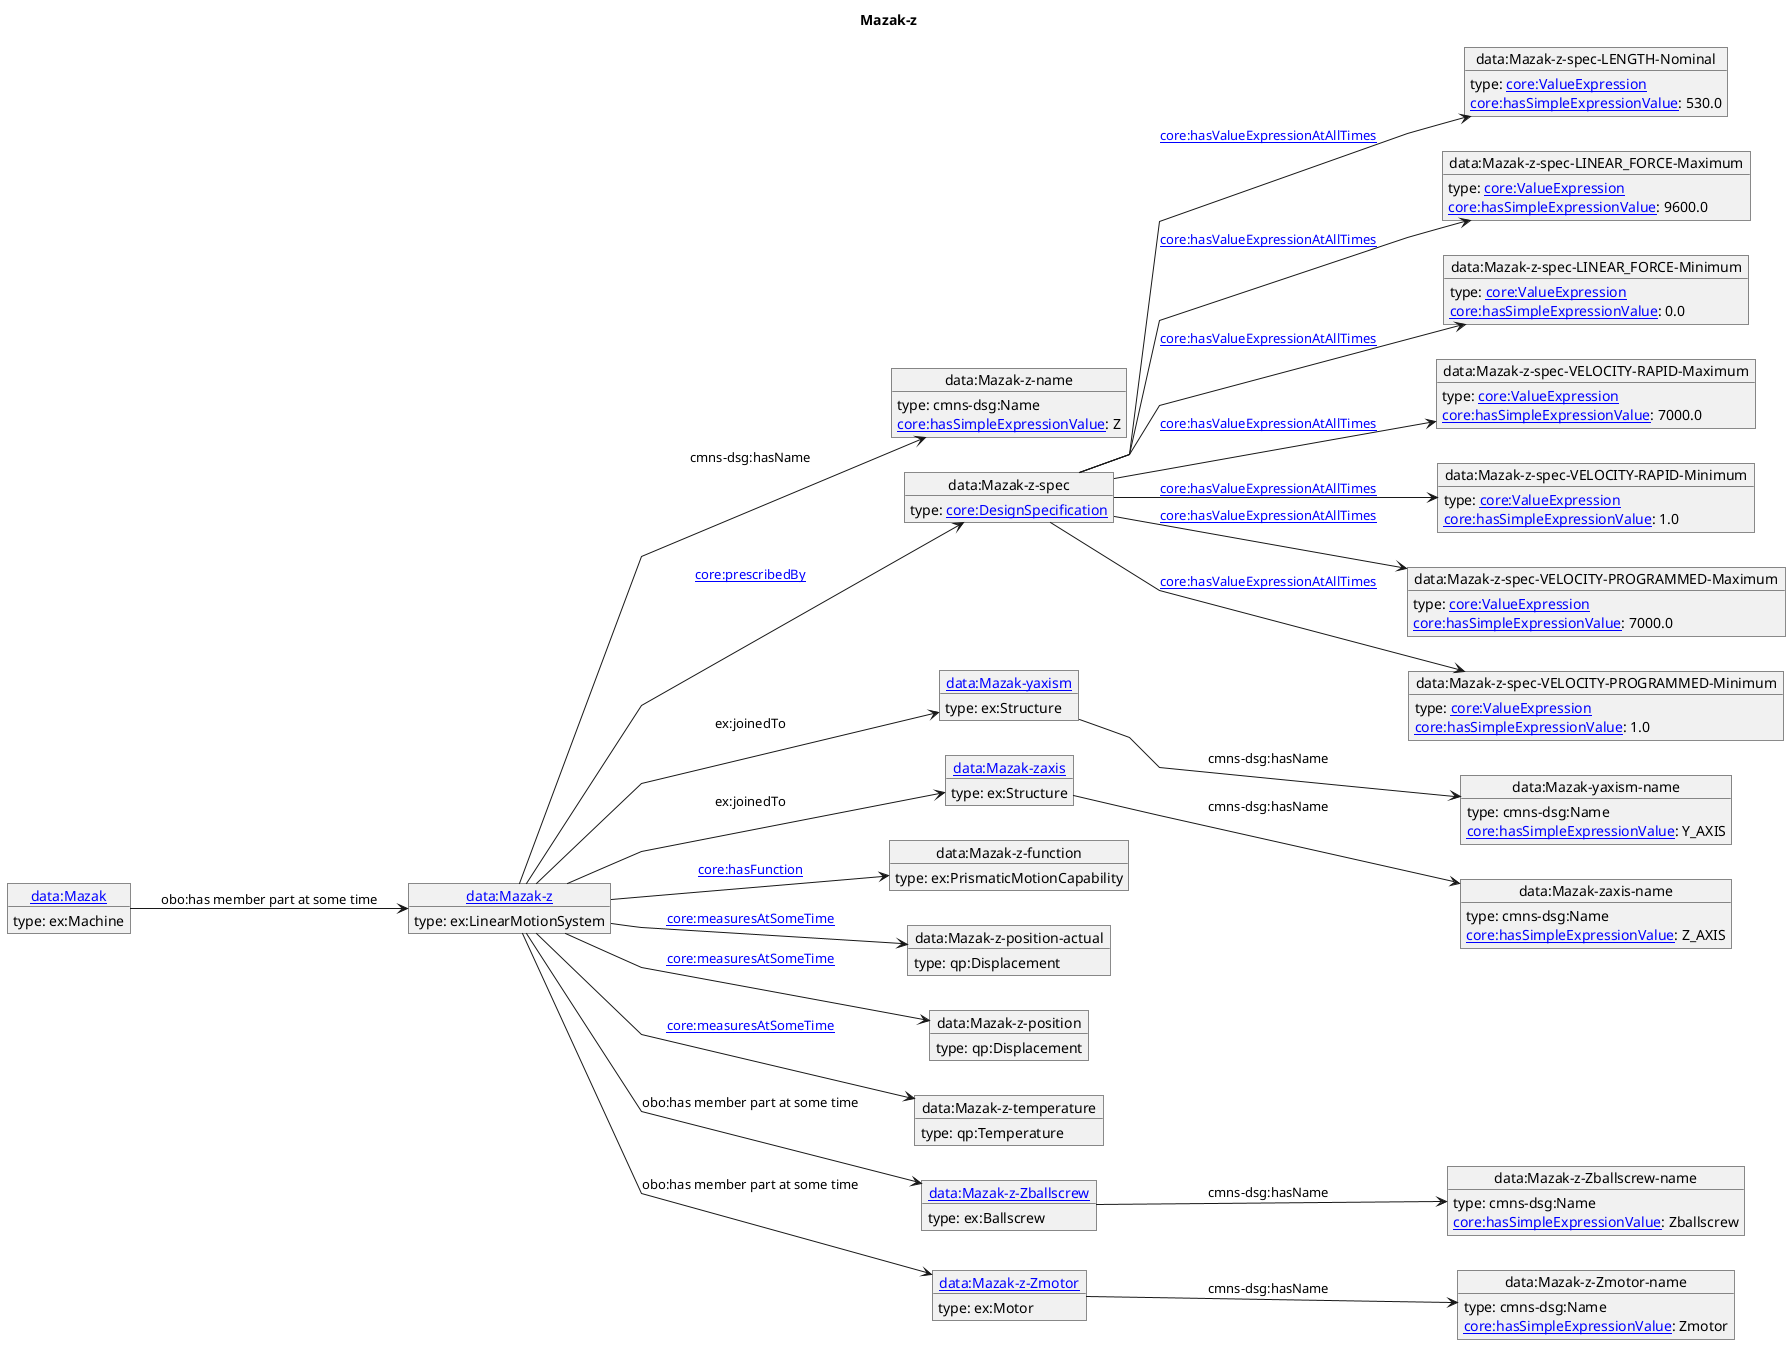 @startuml
skinparam linetype polyline
left to right direction
title Mazak-z
object "[[./Mazak-z.html data:Mazak-z]]" as o1 {
 type: ex:LinearMotionSystem 
}
object "data:Mazak-z-name" as o2 {
 type: cmns-dsg:Name 
}
object "data:Mazak-z-spec" as o3 {
 type: [[https://spec.industrialontologies.org/ontology/core/Core/DesignSpecification core:DesignSpecification]] 
}
object "data:Mazak-z-spec-LENGTH-Nominal" as o4 {
 type: [[https://spec.industrialontologies.org/ontology/core/Core/ValueExpression core:ValueExpression]] 
}
object "data:Mazak-z-spec-LINEAR_FORCE-Maximum" as o5 {
 type: [[https://spec.industrialontologies.org/ontology/core/Core/ValueExpression core:ValueExpression]] 
}
object "data:Mazak-z-spec-LINEAR_FORCE-Minimum" as o6 {
 type: [[https://spec.industrialontologies.org/ontology/core/Core/ValueExpression core:ValueExpression]] 
}
object "data:Mazak-z-spec-VELOCITY-RAPID-Maximum" as o7 {
 type: [[https://spec.industrialontologies.org/ontology/core/Core/ValueExpression core:ValueExpression]] 
}
object "data:Mazak-z-spec-VELOCITY-RAPID-Minimum" as o8 {
 type: [[https://spec.industrialontologies.org/ontology/core/Core/ValueExpression core:ValueExpression]] 
}
object "data:Mazak-z-spec-VELOCITY-PROGRAMMED-Maximum" as o9 {
 type: [[https://spec.industrialontologies.org/ontology/core/Core/ValueExpression core:ValueExpression]] 
}
object "data:Mazak-z-spec-VELOCITY-PROGRAMMED-Minimum" as o10 {
 type: [[https://spec.industrialontologies.org/ontology/core/Core/ValueExpression core:ValueExpression]] 
}
object "[[./Mazak-yaxism.html data:Mazak-yaxism]]" as o11 {
 type: ex:Structure 
}
object "data:Mazak-yaxism-name" as o12 {
 type: cmns-dsg:Name 
}
object "[[./Mazak-zaxis.html data:Mazak-zaxis]]" as o13 {
 type: ex:Structure 
}
object "data:Mazak-zaxis-name" as o14 {
 type: cmns-dsg:Name 
}
object "data:Mazak-z-function" as o15 {
 type: ex:PrismaticMotionCapability 
}
object "data:Mazak-z-position-actual" as o16 {
 type: qp:Displacement 
}
object "data:Mazak-z-position" as o17 {
 type: qp:Displacement 
}
object "data:Mazak-z-temperature" as o18 {
 type: qp:Temperature 
}
object "[[./Mazak-z-Zballscrew.html data:Mazak-z-Zballscrew]]" as o19 {
 type: ex:Ballscrew 
}
object "data:Mazak-z-Zballscrew-name" as o20 {
 type: cmns-dsg:Name 
}
object "[[./Mazak-z-Zmotor.html data:Mazak-z-Zmotor]]" as o21 {
 type: ex:Motor 
}
object "data:Mazak-z-Zmotor-name" as o22 {
 type: cmns-dsg:Name 
}
object "[[./Mazak.html data:Mazak]]" as o23 {
 type: ex:Machine 
}
o1 --> o2 : cmns-dsg:hasName
o2 : [[https://spec.industrialontologies.org/ontology/core/Core/hasSimpleExpressionValue core:hasSimpleExpressionValue]]: Z
o1 --> o3 : [[https://spec.industrialontologies.org/ontology/core/Core/prescribedBy core:prescribedBy]]
o3 --> o4 : [[https://spec.industrialontologies.org/ontology/core/Core/hasValueExpressionAtAllTimes core:hasValueExpressionAtAllTimes]]
o4 : [[https://spec.industrialontologies.org/ontology/core/Core/hasSimpleExpressionValue core:hasSimpleExpressionValue]]: 530.0
o3 --> o5 : [[https://spec.industrialontologies.org/ontology/core/Core/hasValueExpressionAtAllTimes core:hasValueExpressionAtAllTimes]]
o5 : [[https://spec.industrialontologies.org/ontology/core/Core/hasSimpleExpressionValue core:hasSimpleExpressionValue]]: 9600.0
o3 --> o6 : [[https://spec.industrialontologies.org/ontology/core/Core/hasValueExpressionAtAllTimes core:hasValueExpressionAtAllTimes]]
o6 : [[https://spec.industrialontologies.org/ontology/core/Core/hasSimpleExpressionValue core:hasSimpleExpressionValue]]: 0.0
o3 --> o7 : [[https://spec.industrialontologies.org/ontology/core/Core/hasValueExpressionAtAllTimes core:hasValueExpressionAtAllTimes]]
o7 : [[https://spec.industrialontologies.org/ontology/core/Core/hasSimpleExpressionValue core:hasSimpleExpressionValue]]: 7000.0
o3 --> o8 : [[https://spec.industrialontologies.org/ontology/core/Core/hasValueExpressionAtAllTimes core:hasValueExpressionAtAllTimes]]
o8 : [[https://spec.industrialontologies.org/ontology/core/Core/hasSimpleExpressionValue core:hasSimpleExpressionValue]]: 1.0
o3 --> o9 : [[https://spec.industrialontologies.org/ontology/core/Core/hasValueExpressionAtAllTimes core:hasValueExpressionAtAllTimes]]
o9 : [[https://spec.industrialontologies.org/ontology/core/Core/hasSimpleExpressionValue core:hasSimpleExpressionValue]]: 7000.0
o3 --> o10 : [[https://spec.industrialontologies.org/ontology/core/Core/hasValueExpressionAtAllTimes core:hasValueExpressionAtAllTimes]]
o10 : [[https://spec.industrialontologies.org/ontology/core/Core/hasSimpleExpressionValue core:hasSimpleExpressionValue]]: 1.0
o1 --> o11 : ex:joinedTo
o11 --> o12 : cmns-dsg:hasName
o12 : [[https://spec.industrialontologies.org/ontology/core/Core/hasSimpleExpressionValue core:hasSimpleExpressionValue]]: Y_AXIS
o1 --> o13 : ex:joinedTo
o13 --> o14 : cmns-dsg:hasName
o14 : [[https://spec.industrialontologies.org/ontology/core/Core/hasSimpleExpressionValue core:hasSimpleExpressionValue]]: Z_AXIS
o1 --> o15 : [[https://spec.industrialontologies.org/ontology/core/Core/hasFunction core:hasFunction]]
o1 --> o16 : [[https://spec.industrialontologies.org/ontology/core/Core/measuresAtSomeTime core:measuresAtSomeTime]]
o1 --> o17 : [[https://spec.industrialontologies.org/ontology/core/Core/measuresAtSomeTime core:measuresAtSomeTime]]
o1 --> o18 : [[https://spec.industrialontologies.org/ontology/core/Core/measuresAtSomeTime core:measuresAtSomeTime]]
o1 --> o19 : obo:has member part at some time
o19 --> o20 : cmns-dsg:hasName
o20 : [[https://spec.industrialontologies.org/ontology/core/Core/hasSimpleExpressionValue core:hasSimpleExpressionValue]]: Zballscrew
o1 --> o21 : obo:has member part at some time
o21 --> o22 : cmns-dsg:hasName
o22 : [[https://spec.industrialontologies.org/ontology/core/Core/hasSimpleExpressionValue core:hasSimpleExpressionValue]]: Zmotor
o23 --> o1 : obo:has member part at some time
@enduml
